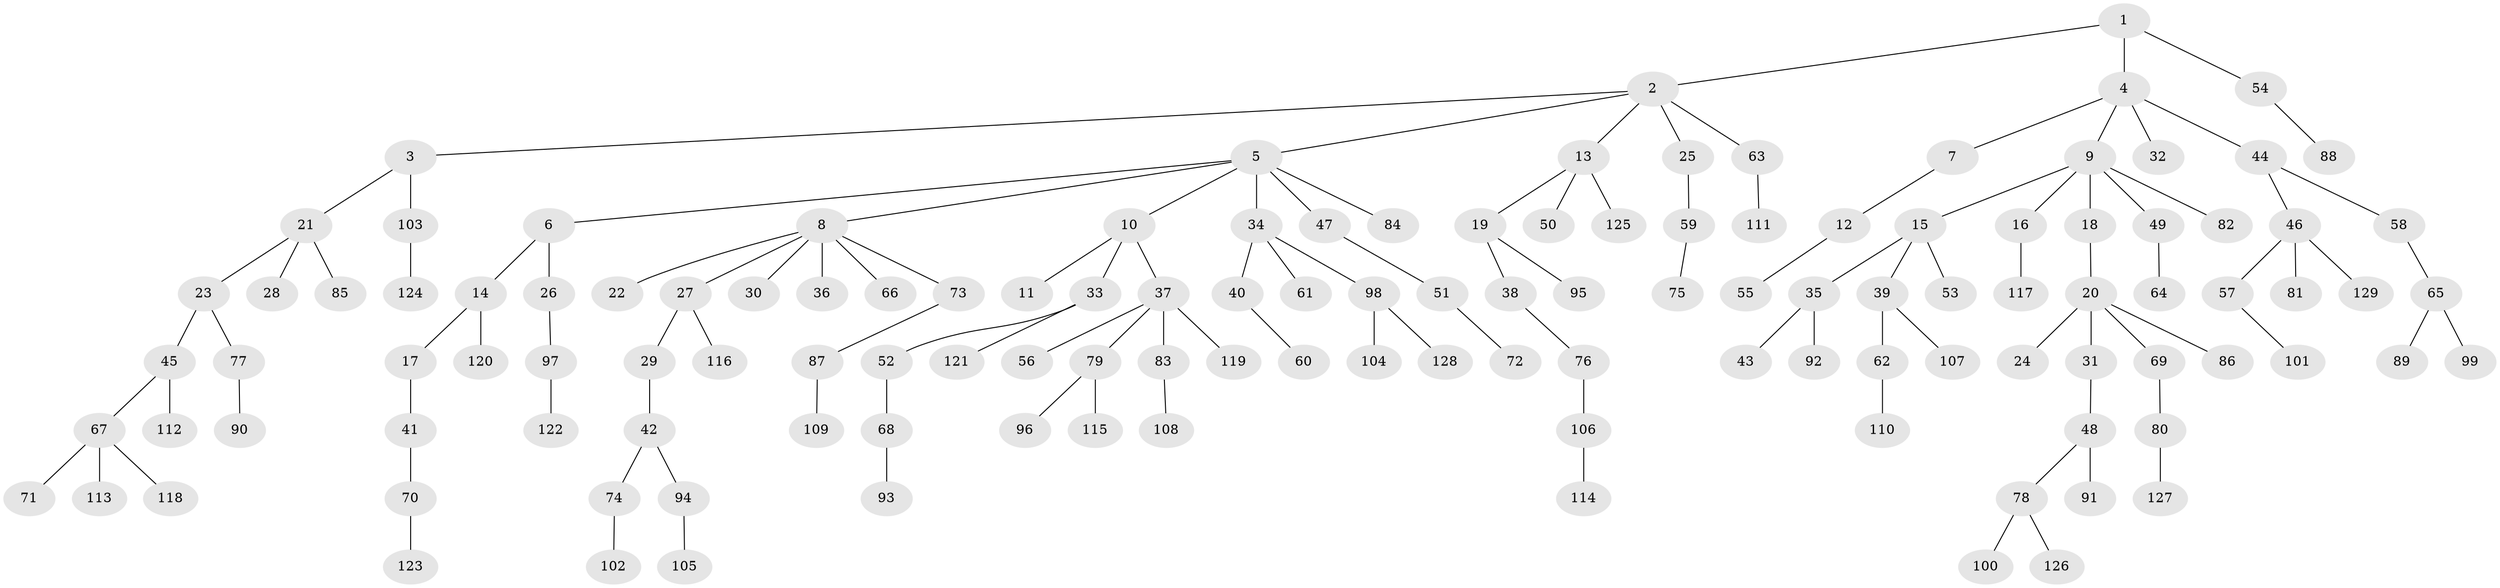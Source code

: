 // coarse degree distribution, {3: 0.13095238095238096, 6: 0.03571428571428571, 5: 0.03571428571428571, 7: 0.011904761904761904, 1: 0.5357142857142857, 2: 0.21428571428571427, 4: 0.03571428571428571}
// Generated by graph-tools (version 1.1) at 2025/24/03/03/25 07:24:08]
// undirected, 129 vertices, 128 edges
graph export_dot {
graph [start="1"]
  node [color=gray90,style=filled];
  1;
  2;
  3;
  4;
  5;
  6;
  7;
  8;
  9;
  10;
  11;
  12;
  13;
  14;
  15;
  16;
  17;
  18;
  19;
  20;
  21;
  22;
  23;
  24;
  25;
  26;
  27;
  28;
  29;
  30;
  31;
  32;
  33;
  34;
  35;
  36;
  37;
  38;
  39;
  40;
  41;
  42;
  43;
  44;
  45;
  46;
  47;
  48;
  49;
  50;
  51;
  52;
  53;
  54;
  55;
  56;
  57;
  58;
  59;
  60;
  61;
  62;
  63;
  64;
  65;
  66;
  67;
  68;
  69;
  70;
  71;
  72;
  73;
  74;
  75;
  76;
  77;
  78;
  79;
  80;
  81;
  82;
  83;
  84;
  85;
  86;
  87;
  88;
  89;
  90;
  91;
  92;
  93;
  94;
  95;
  96;
  97;
  98;
  99;
  100;
  101;
  102;
  103;
  104;
  105;
  106;
  107;
  108;
  109;
  110;
  111;
  112;
  113;
  114;
  115;
  116;
  117;
  118;
  119;
  120;
  121;
  122;
  123;
  124;
  125;
  126;
  127;
  128;
  129;
  1 -- 2;
  1 -- 4;
  1 -- 54;
  2 -- 3;
  2 -- 5;
  2 -- 13;
  2 -- 25;
  2 -- 63;
  3 -- 21;
  3 -- 103;
  4 -- 7;
  4 -- 9;
  4 -- 32;
  4 -- 44;
  5 -- 6;
  5 -- 8;
  5 -- 10;
  5 -- 34;
  5 -- 47;
  5 -- 84;
  6 -- 14;
  6 -- 26;
  7 -- 12;
  8 -- 22;
  8 -- 27;
  8 -- 30;
  8 -- 36;
  8 -- 66;
  8 -- 73;
  9 -- 15;
  9 -- 16;
  9 -- 18;
  9 -- 49;
  9 -- 82;
  10 -- 11;
  10 -- 33;
  10 -- 37;
  12 -- 55;
  13 -- 19;
  13 -- 50;
  13 -- 125;
  14 -- 17;
  14 -- 120;
  15 -- 35;
  15 -- 39;
  15 -- 53;
  16 -- 117;
  17 -- 41;
  18 -- 20;
  19 -- 38;
  19 -- 95;
  20 -- 24;
  20 -- 31;
  20 -- 69;
  20 -- 86;
  21 -- 23;
  21 -- 28;
  21 -- 85;
  23 -- 45;
  23 -- 77;
  25 -- 59;
  26 -- 97;
  27 -- 29;
  27 -- 116;
  29 -- 42;
  31 -- 48;
  33 -- 52;
  33 -- 121;
  34 -- 40;
  34 -- 61;
  34 -- 98;
  35 -- 43;
  35 -- 92;
  37 -- 56;
  37 -- 79;
  37 -- 83;
  37 -- 119;
  38 -- 76;
  39 -- 62;
  39 -- 107;
  40 -- 60;
  41 -- 70;
  42 -- 74;
  42 -- 94;
  44 -- 46;
  44 -- 58;
  45 -- 67;
  45 -- 112;
  46 -- 57;
  46 -- 81;
  46 -- 129;
  47 -- 51;
  48 -- 78;
  48 -- 91;
  49 -- 64;
  51 -- 72;
  52 -- 68;
  54 -- 88;
  57 -- 101;
  58 -- 65;
  59 -- 75;
  62 -- 110;
  63 -- 111;
  65 -- 89;
  65 -- 99;
  67 -- 71;
  67 -- 113;
  67 -- 118;
  68 -- 93;
  69 -- 80;
  70 -- 123;
  73 -- 87;
  74 -- 102;
  76 -- 106;
  77 -- 90;
  78 -- 100;
  78 -- 126;
  79 -- 96;
  79 -- 115;
  80 -- 127;
  83 -- 108;
  87 -- 109;
  94 -- 105;
  97 -- 122;
  98 -- 104;
  98 -- 128;
  103 -- 124;
  106 -- 114;
}
